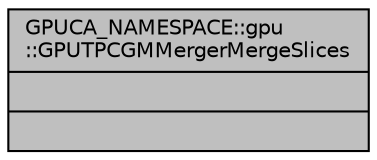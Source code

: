 digraph "GPUCA_NAMESPACE::gpu::GPUTPCGMMergerMergeSlices"
{
 // INTERACTIVE_SVG=YES
  bgcolor="transparent";
  edge [fontname="Helvetica",fontsize="10",labelfontname="Helvetica",labelfontsize="10"];
  node [fontname="Helvetica",fontsize="10",shape=record];
  Node1 [label="{GPUCA_NAMESPACE::gpu\l::GPUTPCGMMergerMergeSlices\n||}",height=0.2,width=0.4,color="black", fillcolor="grey75", style="filled", fontcolor="black"];
}
